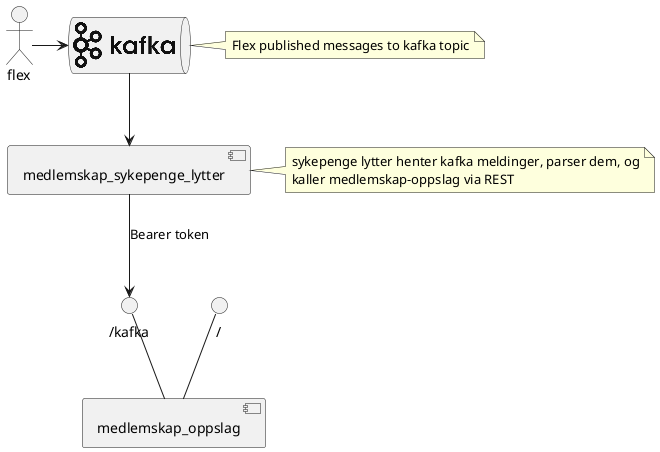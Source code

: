 @startuml
'https://plantuml.com/use-case-diagram
!include <logos/kafka>
queue "<$kafka>" as kafka
component medlemskap_sykepenge_lytter
component medlemskap_oppslag
actor flex
interface "/" as rest2
interface "/kafka" as rest

rest-down-medlemskap_oppslag
rest2-down-medlemskap_oppslag
flex -> kafka
kafka --> medlemskap_sykepenge_lytter
medlemskap_sykepenge_lytter -->rest :Bearer token

note right of kafka
Flex published messages to kafka topic
end note
note right of medlemskap_sykepenge_lytter
sykepenge lytter henter kafka meldinger, parser dem, og
kaller medlemskap-oppslag via REST
end note
@enduml